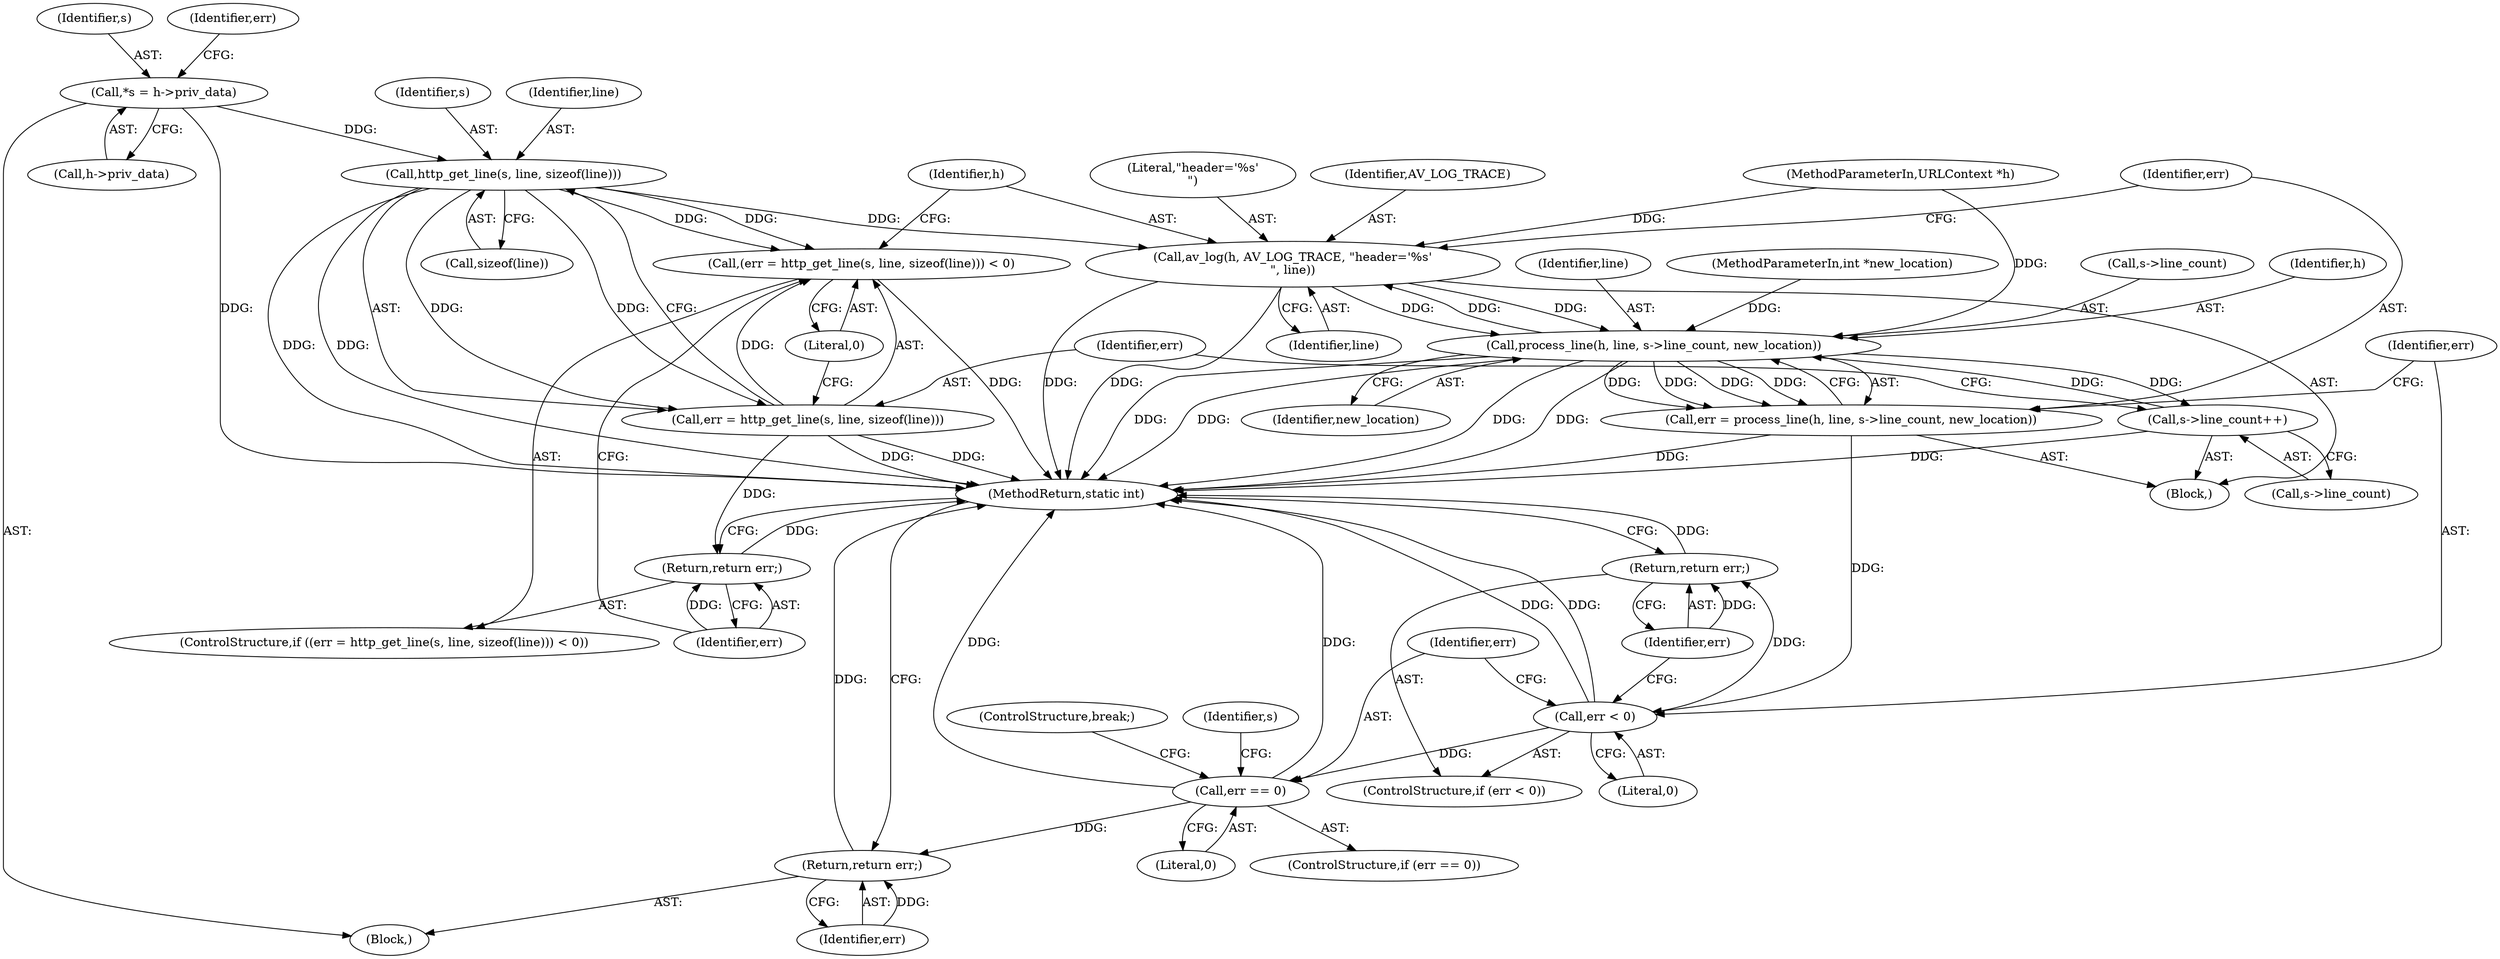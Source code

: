 digraph "0_FFmpeg_2a05c8f813de6f2278827734bf8102291e7484aa_3@pointer" {
"1000128" [label="(Call,http_get_line(s, line, sizeof(line)))"];
"1000106" [label="(Call,*s = h->priv_data)"];
"1000125" [label="(Call,(err = http_get_line(s, line, sizeof(line))) < 0)"];
"1000126" [label="(Call,err = http_get_line(s, line, sizeof(line)))"];
"1000134" [label="(Return,return err;)"];
"1000136" [label="(Call,av_log(h, AV_LOG_TRACE, \"header='%s'\n\", line))"];
"1000143" [label="(Call,process_line(h, line, s->line_count, new_location))"];
"1000141" [label="(Call,err = process_line(h, line, s->line_count, new_location))"];
"1000151" [label="(Call,err < 0)"];
"1000154" [label="(Return,return err;)"];
"1000157" [label="(Call,err == 0)"];
"1000200" [label="(Return,return err;)"];
"1000161" [label="(Call,s->line_count++)"];
"1000127" [label="(Identifier,err)"];
"1000159" [label="(Literal,0)"];
"1000160" [label="(ControlStructure,break;)"];
"1000141" [label="(Call,err = process_line(h, line, s->line_count, new_location))"];
"1000139" [label="(Literal,\"header='%s'\n\")"];
"1000163" [label="(Identifier,s)"];
"1000102" [label="(MethodParameterIn,URLContext *h)"];
"1000124" [label="(ControlStructure,if ((err = http_get_line(s, line, sizeof(line))) < 0))"];
"1000137" [label="(Identifier,h)"];
"1000136" [label="(Call,av_log(h, AV_LOG_TRACE, \"header='%s'\n\", line))"];
"1000151" [label="(Call,err < 0)"];
"1000158" [label="(Identifier,err)"];
"1000123" [label="(Block,)"];
"1000108" [label="(Call,h->priv_data)"];
"1000157" [label="(Call,err == 0)"];
"1000153" [label="(Literal,0)"];
"1000133" [label="(Literal,0)"];
"1000131" [label="(Call,sizeof(line))"];
"1000126" [label="(Call,err = http_get_line(s, line, sizeof(line)))"];
"1000152" [label="(Identifier,err)"];
"1000200" [label="(Return,return err;)"];
"1000154" [label="(Return,return err;)"];
"1000130" [label="(Identifier,line)"];
"1000128" [label="(Call,http_get_line(s, line, sizeof(line)))"];
"1000202" [label="(MethodReturn,static int)"];
"1000162" [label="(Call,s->line_count)"];
"1000104" [label="(Block,)"];
"1000142" [label="(Identifier,err)"];
"1000149" [label="(Identifier,new_location)"];
"1000129" [label="(Identifier,s)"];
"1000150" [label="(ControlStructure,if (err < 0))"];
"1000103" [label="(MethodParameterIn,int *new_location)"];
"1000125" [label="(Call,(err = http_get_line(s, line, sizeof(line))) < 0)"];
"1000146" [label="(Call,s->line_count)"];
"1000143" [label="(Call,process_line(h, line, s->line_count, new_location))"];
"1000107" [label="(Identifier,s)"];
"1000144" [label="(Identifier,h)"];
"1000156" [label="(ControlStructure,if (err == 0))"];
"1000134" [label="(Return,return err;)"];
"1000155" [label="(Identifier,err)"];
"1000201" [label="(Identifier,err)"];
"1000135" [label="(Identifier,err)"];
"1000106" [label="(Call,*s = h->priv_data)"];
"1000114" [label="(Identifier,err)"];
"1000145" [label="(Identifier,line)"];
"1000140" [label="(Identifier,line)"];
"1000138" [label="(Identifier,AV_LOG_TRACE)"];
"1000161" [label="(Call,s->line_count++)"];
"1000128" -> "1000126"  [label="AST: "];
"1000128" -> "1000131"  [label="CFG: "];
"1000129" -> "1000128"  [label="AST: "];
"1000130" -> "1000128"  [label="AST: "];
"1000131" -> "1000128"  [label="AST: "];
"1000126" -> "1000128"  [label="CFG: "];
"1000128" -> "1000202"  [label="DDG: "];
"1000128" -> "1000202"  [label="DDG: "];
"1000128" -> "1000125"  [label="DDG: "];
"1000128" -> "1000125"  [label="DDG: "];
"1000128" -> "1000126"  [label="DDG: "];
"1000128" -> "1000126"  [label="DDG: "];
"1000106" -> "1000128"  [label="DDG: "];
"1000128" -> "1000136"  [label="DDG: "];
"1000106" -> "1000104"  [label="AST: "];
"1000106" -> "1000108"  [label="CFG: "];
"1000107" -> "1000106"  [label="AST: "];
"1000108" -> "1000106"  [label="AST: "];
"1000114" -> "1000106"  [label="CFG: "];
"1000106" -> "1000202"  [label="DDG: "];
"1000125" -> "1000124"  [label="AST: "];
"1000125" -> "1000133"  [label="CFG: "];
"1000126" -> "1000125"  [label="AST: "];
"1000133" -> "1000125"  [label="AST: "];
"1000135" -> "1000125"  [label="CFG: "];
"1000137" -> "1000125"  [label="CFG: "];
"1000125" -> "1000202"  [label="DDG: "];
"1000126" -> "1000125"  [label="DDG: "];
"1000127" -> "1000126"  [label="AST: "];
"1000133" -> "1000126"  [label="CFG: "];
"1000126" -> "1000202"  [label="DDG: "];
"1000126" -> "1000202"  [label="DDG: "];
"1000126" -> "1000134"  [label="DDG: "];
"1000134" -> "1000124"  [label="AST: "];
"1000134" -> "1000135"  [label="CFG: "];
"1000135" -> "1000134"  [label="AST: "];
"1000202" -> "1000134"  [label="CFG: "];
"1000134" -> "1000202"  [label="DDG: "];
"1000135" -> "1000134"  [label="DDG: "];
"1000136" -> "1000123"  [label="AST: "];
"1000136" -> "1000140"  [label="CFG: "];
"1000137" -> "1000136"  [label="AST: "];
"1000138" -> "1000136"  [label="AST: "];
"1000139" -> "1000136"  [label="AST: "];
"1000140" -> "1000136"  [label="AST: "];
"1000142" -> "1000136"  [label="CFG: "];
"1000136" -> "1000202"  [label="DDG: "];
"1000136" -> "1000202"  [label="DDG: "];
"1000143" -> "1000136"  [label="DDG: "];
"1000102" -> "1000136"  [label="DDG: "];
"1000136" -> "1000143"  [label="DDG: "];
"1000136" -> "1000143"  [label="DDG: "];
"1000143" -> "1000141"  [label="AST: "];
"1000143" -> "1000149"  [label="CFG: "];
"1000144" -> "1000143"  [label="AST: "];
"1000145" -> "1000143"  [label="AST: "];
"1000146" -> "1000143"  [label="AST: "];
"1000149" -> "1000143"  [label="AST: "];
"1000141" -> "1000143"  [label="CFG: "];
"1000143" -> "1000202"  [label="DDG: "];
"1000143" -> "1000202"  [label="DDG: "];
"1000143" -> "1000202"  [label="DDG: "];
"1000143" -> "1000202"  [label="DDG: "];
"1000143" -> "1000141"  [label="DDG: "];
"1000143" -> "1000141"  [label="DDG: "];
"1000143" -> "1000141"  [label="DDG: "];
"1000143" -> "1000141"  [label="DDG: "];
"1000102" -> "1000143"  [label="DDG: "];
"1000161" -> "1000143"  [label="DDG: "];
"1000103" -> "1000143"  [label="DDG: "];
"1000143" -> "1000161"  [label="DDG: "];
"1000141" -> "1000123"  [label="AST: "];
"1000142" -> "1000141"  [label="AST: "];
"1000152" -> "1000141"  [label="CFG: "];
"1000141" -> "1000202"  [label="DDG: "];
"1000141" -> "1000151"  [label="DDG: "];
"1000151" -> "1000150"  [label="AST: "];
"1000151" -> "1000153"  [label="CFG: "];
"1000152" -> "1000151"  [label="AST: "];
"1000153" -> "1000151"  [label="AST: "];
"1000155" -> "1000151"  [label="CFG: "];
"1000158" -> "1000151"  [label="CFG: "];
"1000151" -> "1000202"  [label="DDG: "];
"1000151" -> "1000202"  [label="DDG: "];
"1000151" -> "1000154"  [label="DDG: "];
"1000151" -> "1000157"  [label="DDG: "];
"1000154" -> "1000150"  [label="AST: "];
"1000154" -> "1000155"  [label="CFG: "];
"1000155" -> "1000154"  [label="AST: "];
"1000202" -> "1000154"  [label="CFG: "];
"1000154" -> "1000202"  [label="DDG: "];
"1000155" -> "1000154"  [label="DDG: "];
"1000157" -> "1000156"  [label="AST: "];
"1000157" -> "1000159"  [label="CFG: "];
"1000158" -> "1000157"  [label="AST: "];
"1000159" -> "1000157"  [label="AST: "];
"1000160" -> "1000157"  [label="CFG: "];
"1000163" -> "1000157"  [label="CFG: "];
"1000157" -> "1000202"  [label="DDG: "];
"1000157" -> "1000202"  [label="DDG: "];
"1000157" -> "1000200"  [label="DDG: "];
"1000200" -> "1000104"  [label="AST: "];
"1000200" -> "1000201"  [label="CFG: "];
"1000201" -> "1000200"  [label="AST: "];
"1000202" -> "1000200"  [label="CFG: "];
"1000200" -> "1000202"  [label="DDG: "];
"1000201" -> "1000200"  [label="DDG: "];
"1000161" -> "1000123"  [label="AST: "];
"1000161" -> "1000162"  [label="CFG: "];
"1000162" -> "1000161"  [label="AST: "];
"1000127" -> "1000161"  [label="CFG: "];
"1000161" -> "1000202"  [label="DDG: "];
}

